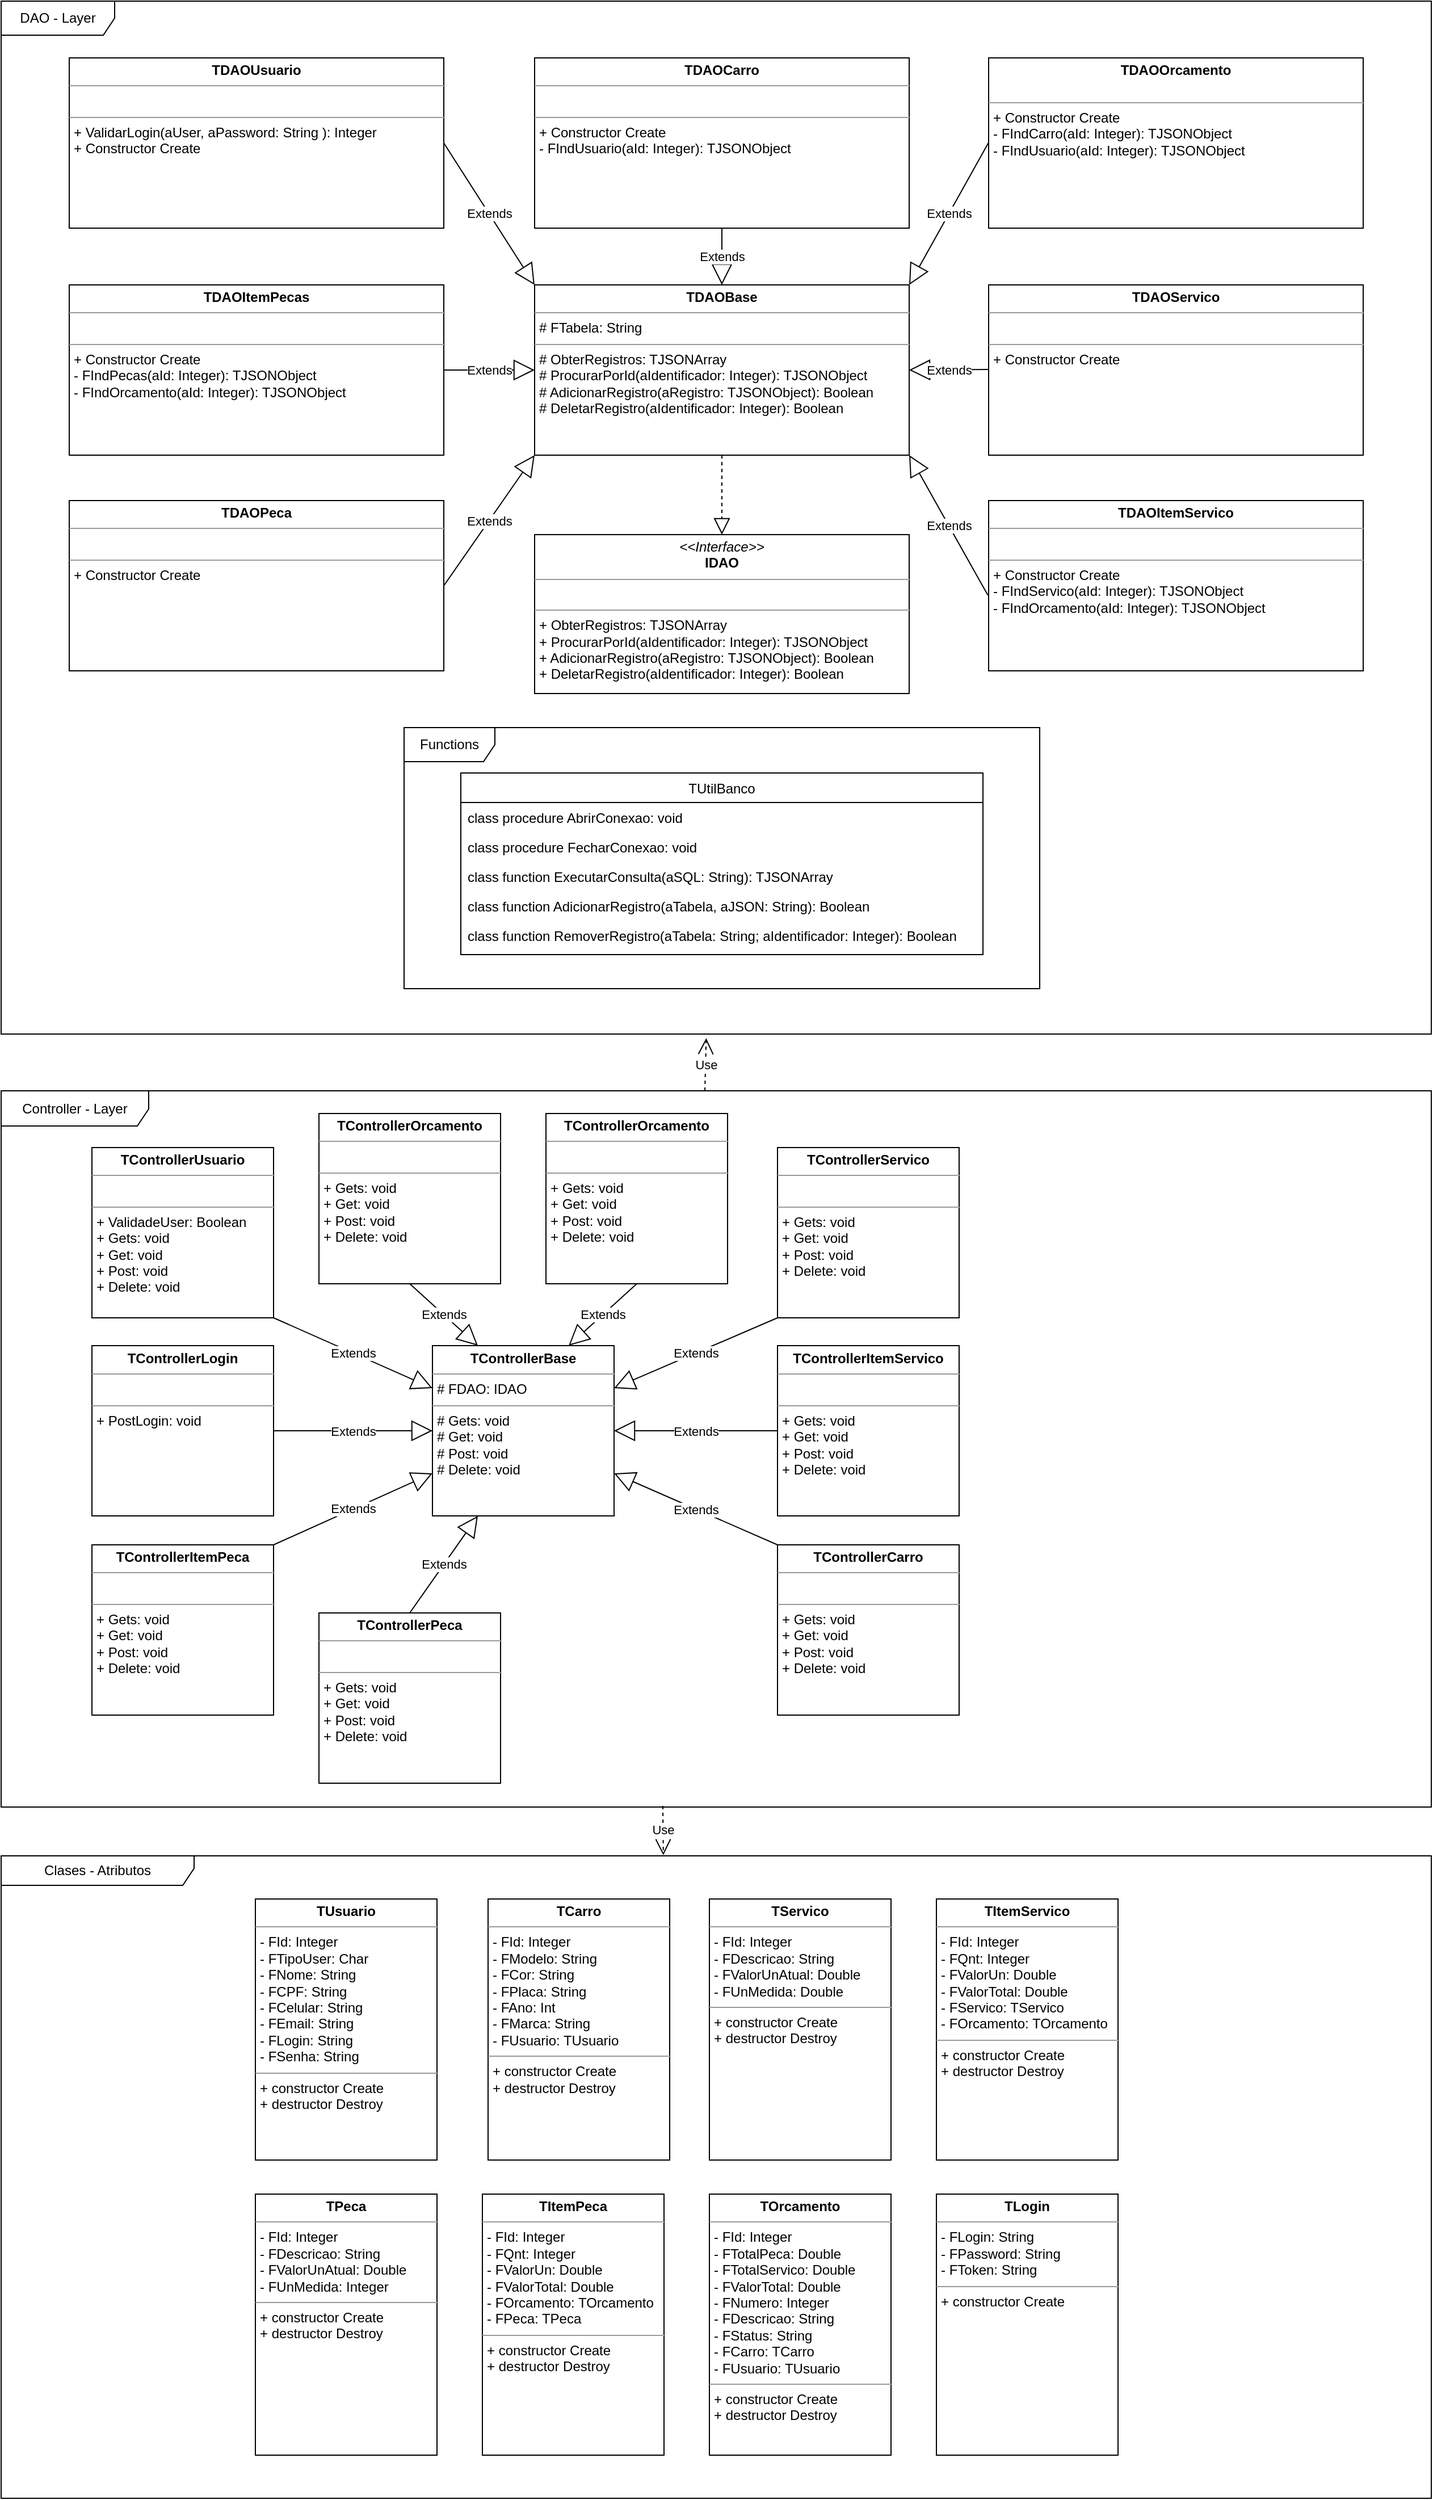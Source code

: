 <mxfile version="21.0.2" type="device"><diagram name="Página-1" id="NFNeEsGHt-b9L0Vjn1Av"><mxGraphModel dx="2086" dy="663" grid="1" gridSize="10" guides="1" tooltips="1" connect="1" arrows="1" fold="1" page="1" pageScale="1" pageWidth="827" pageHeight="1169" math="0" shadow="0"><root><mxCell id="0"/><mxCell id="1" parent="0"/><mxCell id="5upnI4f3opndQECTyTIn-3" value="&lt;p style=&quot;margin:0px;margin-top:4px;text-align:center;&quot;&gt;&lt;b&gt;TDAOBase&lt;/b&gt;&lt;/p&gt;&lt;hr size=&quot;1&quot;&gt;&lt;p style=&quot;margin:0px;margin-left:4px;&quot;&gt;# FTabela: String&lt;/p&gt;&lt;hr size=&quot;1&quot;&gt;&lt;p style=&quot;margin:0px;margin-left:4px;&quot;&gt;# ObterRegistros: TJSONArray&lt;/p&gt;&lt;p style=&quot;margin:0px;margin-left:4px;&quot;&gt;# ProcurarPorId(aIdentificador: Integer): TJSONObject&lt;/p&gt;&lt;p style=&quot;margin:0px;margin-left:4px;&quot;&gt;# AdicionarRegistro(aRegistro: TJSONObject): Boolean&lt;/p&gt;&lt;p style=&quot;margin:0px;margin-left:4px;&quot;&gt;# DeletarRegistro(aIdentificador: Integer): Boolean&lt;/p&gt;" style="verticalAlign=top;align=left;overflow=fill;fontSize=12;fontFamily=Helvetica;html=1;" parent="1" vertex="1"><mxGeometry x="280" y="270" width="330" height="150" as="geometry"/></mxCell><mxCell id="5upnI4f3opndQECTyTIn-4" value="&lt;p style=&quot;margin:0px;margin-top:4px;text-align:center;&quot;&gt;&lt;b&gt;TDAOUsuario&lt;/b&gt;&lt;/p&gt;&lt;hr size=&quot;1&quot;&gt;&lt;p style=&quot;margin:0px;margin-left:4px;&quot;&gt;&lt;br&gt;&lt;/p&gt;&lt;hr size=&quot;1&quot;&gt;&lt;p style=&quot;margin:0px;margin-left:4px;&quot;&gt;+ ValidarLogin(aUser, aPassword: String ): Integer&lt;/p&gt;&lt;p style=&quot;margin:0px;margin-left:4px;&quot;&gt;&lt;span style=&quot;background-color: initial;&quot;&gt;+ Constructor Create&lt;br&gt;&lt;/span&gt;&lt;/p&gt;" style="verticalAlign=top;align=left;overflow=fill;fontSize=12;fontFamily=Helvetica;html=1;" parent="1" vertex="1"><mxGeometry x="-130" y="70" width="330" height="150" as="geometry"/></mxCell><mxCell id="5upnI4f3opndQECTyTIn-5" value="&lt;p style=&quot;margin:0px;margin-top:4px;text-align:center;&quot;&gt;&lt;b&gt;TDAOCarro&lt;/b&gt;&lt;/p&gt;&lt;hr size=&quot;1&quot;&gt;&lt;p style=&quot;margin:0px;margin-left:4px;&quot;&gt;&lt;br&gt;&lt;/p&gt;&lt;hr size=&quot;1&quot;&gt;&lt;p style=&quot;margin:0px;margin-left:4px;&quot;&gt;+ Constructor Create&lt;/p&gt;&lt;p style=&quot;margin:0px;margin-left:4px;&quot;&gt;- FIndUsuario(aId: Integer): TJSONObject&lt;/p&gt;&lt;p style=&quot;margin:0px;margin-left:4px;&quot;&gt;&lt;br&gt;&lt;/p&gt;&lt;p style=&quot;margin:0px;margin-left:4px;&quot;&gt;&lt;br&gt;&lt;br&gt;&lt;/p&gt;" style="verticalAlign=top;align=left;overflow=fill;fontSize=12;fontFamily=Helvetica;html=1;" parent="1" vertex="1"><mxGeometry x="280" y="70" width="330" height="150" as="geometry"/></mxCell><mxCell id="5upnI4f3opndQECTyTIn-6" value="&lt;p style=&quot;margin:0px;margin-top:4px;text-align:center;&quot;&gt;&lt;b&gt;TDAOItemPecas&lt;/b&gt;&lt;/p&gt;&lt;hr size=&quot;1&quot;&gt;&lt;p style=&quot;margin:0px;margin-left:4px;&quot;&gt;&lt;br&gt;&lt;/p&gt;&lt;hr size=&quot;1&quot;&gt;&lt;p style=&quot;margin:0px;margin-left:4px;&quot;&gt;+ Constructor Create&lt;/p&gt;&lt;p style=&quot;margin:0px;margin-left:4px;&quot;&gt;&lt;span style=&quot;background-color: initial;&quot;&gt;- FIndPecas(aId: Integer): TJSONObject&lt;/span&gt;&lt;/p&gt;&lt;p style=&quot;margin:0px;margin-left:4px;&quot;&gt;- FIndOrcamento(aId: Integer): TJSONObject&lt;/p&gt;&lt;p style=&quot;margin:0px;margin-left:4px;&quot;&gt;&lt;br&gt;&lt;/p&gt;" style="verticalAlign=top;align=left;overflow=fill;fontSize=12;fontFamily=Helvetica;html=1;" parent="1" vertex="1"><mxGeometry x="-130" y="270" width="330" height="150" as="geometry"/></mxCell><mxCell id="5upnI4f3opndQECTyTIn-7" value="&lt;p style=&quot;margin:0px;margin-top:4px;text-align:center;&quot;&gt;&lt;b&gt;TDAOServico&lt;/b&gt;&lt;/p&gt;&lt;hr size=&quot;1&quot;&gt;&lt;p style=&quot;margin:0px;margin-left:4px;&quot;&gt;&lt;br&gt;&lt;/p&gt;&lt;hr size=&quot;1&quot;&gt;&lt;p style=&quot;margin:0px;margin-left:4px;&quot;&gt;+ Constructor Create&lt;/p&gt;" style="verticalAlign=top;align=left;overflow=fill;fontSize=12;fontFamily=Helvetica;html=1;" parent="1" vertex="1"><mxGeometry x="680" y="270" width="330" height="150" as="geometry"/></mxCell><mxCell id="5upnI4f3opndQECTyTIn-8" value="&lt;p style=&quot;margin:0px;margin-top:4px;text-align:center;&quot;&gt;&lt;b&gt;TDAOPeca&lt;/b&gt;&lt;/p&gt;&lt;hr size=&quot;1&quot;&gt;&lt;p style=&quot;margin:0px;margin-left:4px;&quot;&gt;&lt;br&gt;&lt;/p&gt;&lt;hr size=&quot;1&quot;&gt;&lt;p style=&quot;margin:0px;margin-left:4px;&quot;&gt;+ Constructor Create&lt;/p&gt;" style="verticalAlign=top;align=left;overflow=fill;fontSize=12;fontFamily=Helvetica;html=1;" parent="1" vertex="1"><mxGeometry x="-130" y="460" width="330" height="150" as="geometry"/></mxCell><mxCell id="5upnI4f3opndQECTyTIn-9" value="&lt;p style=&quot;margin:0px;margin-top:4px;text-align:center;&quot;&gt;&lt;b&gt;TDAOItemServico&lt;/b&gt;&lt;/p&gt;&lt;hr size=&quot;1&quot;&gt;&lt;p style=&quot;margin:0px;margin-left:4px;&quot;&gt;&lt;br&gt;&lt;/p&gt;&lt;hr size=&quot;1&quot;&gt;&lt;p style=&quot;border-color: var(--border-color); margin: 0px 0px 0px 4px;&quot;&gt;+ Constructor Create&lt;/p&gt;&lt;p style=&quot;border-color: var(--border-color); margin: 0px 0px 0px 4px;&quot;&gt;- FIndServico(aId: Integer): TJSONObject&lt;/p&gt;&lt;p style=&quot;border-color: var(--border-color); margin: 0px 0px 0px 4px;&quot;&gt;- FIndOrcamento(aId: Integer): TJSONObject&lt;br style=&quot;border-color: var(--border-color);&quot;&gt;&lt;br&gt;&lt;/p&gt;" style="verticalAlign=top;align=left;overflow=fill;fontSize=12;fontFamily=Helvetica;html=1;" parent="1" vertex="1"><mxGeometry x="680" y="460" width="330" height="150" as="geometry"/></mxCell><mxCell id="5upnI4f3opndQECTyTIn-10" value="&lt;p style=&quot;margin:0px;margin-top:4px;text-align:center;&quot;&gt;&lt;b&gt;TDAOOrcamento&lt;/b&gt;&lt;/p&gt;&lt;p style=&quot;margin:0px;margin-left:4px;&quot;&gt;&lt;br&gt;&lt;/p&gt;&lt;hr size=&quot;1&quot;&gt;&lt;p style=&quot;border-color: var(--border-color); margin: 0px 0px 0px 4px;&quot;&gt;+ Constructor Create&lt;/p&gt;&lt;p style=&quot;border-color: var(--border-color); margin: 0px 0px 0px 4px;&quot;&gt;- FIndCarro(aId: Integer): TJSONObject&lt;/p&gt;&lt;p style=&quot;border-color: var(--border-color); margin: 0px 0px 0px 4px;&quot;&gt;- FIndUsuario(aId: Integer): TJSONObject&lt;br style=&quot;border-color: var(--border-color);&quot;&gt;&lt;br style=&quot;border-color: var(--border-color);&quot;&gt;&lt;br&gt;&lt;/p&gt;" style="verticalAlign=top;align=left;overflow=fill;fontSize=12;fontFamily=Helvetica;html=1;" parent="1" vertex="1"><mxGeometry x="680" y="70" width="330" height="150" as="geometry"/></mxCell><mxCell id="5upnI4f3opndQECTyTIn-14" value="Extends" style="endArrow=block;endSize=16;endFill=0;html=1;rounded=0;entryX=0;entryY=0.5;entryDx=0;entryDy=0;" parent="1" source="5upnI4f3opndQECTyTIn-6" target="5upnI4f3opndQECTyTIn-3" edge="1"><mxGeometry width="160" relative="1" as="geometry"><mxPoint x="170" y="345" as="sourcePoint"/><mxPoint x="330" y="345" as="targetPoint"/></mxGeometry></mxCell><mxCell id="5upnI4f3opndQECTyTIn-15" value="Extends" style="endArrow=block;endSize=16;endFill=0;html=1;rounded=0;entryX=0;entryY=1;entryDx=0;entryDy=0;exitX=1;exitY=0.5;exitDx=0;exitDy=0;" parent="1" source="5upnI4f3opndQECTyTIn-8" target="5upnI4f3opndQECTyTIn-3" edge="1"><mxGeometry width="160" relative="1" as="geometry"><mxPoint x="170" y="534.5" as="sourcePoint"/><mxPoint x="280" y="534.5" as="targetPoint"/></mxGeometry></mxCell><mxCell id="5upnI4f3opndQECTyTIn-16" value="Extends" style="endArrow=block;endSize=16;endFill=0;html=1;rounded=0;entryX=0;entryY=1;entryDx=0;entryDy=0;exitX=-0.002;exitY=0.556;exitDx=0;exitDy=0;exitPerimeter=0;" parent="1" source="5upnI4f3opndQECTyTIn-9" edge="1"><mxGeometry width="160" relative="1" as="geometry"><mxPoint x="500" y="534.5" as="sourcePoint"/><mxPoint x="610" y="420" as="targetPoint"/></mxGeometry></mxCell><mxCell id="5upnI4f3opndQECTyTIn-17" value="Extends" style="endArrow=block;endSize=16;endFill=0;html=1;rounded=0;entryX=1;entryY=0.5;entryDx=0;entryDy=0;" parent="1" target="5upnI4f3opndQECTyTIn-3" edge="1"><mxGeometry width="160" relative="1" as="geometry"><mxPoint x="680" y="344.5" as="sourcePoint"/><mxPoint x="790" y="344.5" as="targetPoint"/></mxGeometry></mxCell><mxCell id="5upnI4f3opndQECTyTIn-18" value="Extends" style="endArrow=block;endSize=16;endFill=0;html=1;rounded=0;entryX=0;entryY=0;entryDx=0;entryDy=0;exitX=1;exitY=0.5;exitDx=0;exitDy=0;" parent="1" source="5upnI4f3opndQECTyTIn-4" target="5upnI4f3opndQECTyTIn-3" edge="1"><mxGeometry width="160" relative="1" as="geometry"><mxPoint x="200" y="145" as="sourcePoint"/><mxPoint x="280" y="30" as="targetPoint"/></mxGeometry></mxCell><mxCell id="5upnI4f3opndQECTyTIn-19" value="Extends" style="endArrow=block;endSize=16;endFill=0;html=1;rounded=0;entryX=1;entryY=0;entryDx=0;entryDy=0;exitX=1;exitY=0.5;exitDx=0;exitDy=0;" parent="1" target="5upnI4f3opndQECTyTIn-3" edge="1"><mxGeometry width="160" relative="1" as="geometry"><mxPoint x="680" y="144.5" as="sourcePoint"/><mxPoint x="760" y="144.5" as="targetPoint"/></mxGeometry></mxCell><mxCell id="5upnI4f3opndQECTyTIn-22" value="Extends" style="endArrow=block;endSize=16;endFill=0;html=1;rounded=0;exitX=0.5;exitY=1;exitDx=0;exitDy=0;" parent="1" source="5upnI4f3opndQECTyTIn-5" target="5upnI4f3opndQECTyTIn-3" edge="1"><mxGeometry width="160" relative="1" as="geometry"><mxPoint x="690" y="354.5" as="sourcePoint"/><mxPoint x="620" y="355" as="targetPoint"/></mxGeometry></mxCell><mxCell id="5upnI4f3opndQECTyTIn-23" value="&lt;p style=&quot;margin:0px;margin-top:4px;text-align:center;&quot;&gt;&lt;i&gt;&amp;lt;&amp;lt;Interface&amp;gt;&amp;gt;&lt;/i&gt;&lt;br&gt;&lt;b&gt;IDAO&lt;/b&gt;&lt;/p&gt;&lt;hr size=&quot;1&quot;&gt;&lt;p style=&quot;margin:0px;margin-left:4px;&quot;&gt;&lt;br&gt;&lt;/p&gt;&lt;hr size=&quot;1&quot;&gt;&lt;p style=&quot;margin:0px;margin-left:4px;&quot;&gt;+ ObterRegistros: TJSONArray&lt;br style=&quot;border-color: var(--border-color);&quot;&gt;+ ProcurarPorId(aIdentificador: Integer): TJSONObject&lt;br&gt;&lt;/p&gt;&lt;p style=&quot;margin:0px;margin-left:4px;&quot;&gt;+ AdicionarRegistro(aRegistro: TJSONObject): Boolean&lt;/p&gt;&lt;p style=&quot;margin:0px;margin-left:4px;&quot;&gt;+ DeletarRegistro(aIdentificador: Integer): Boolean&lt;/p&gt;" style="verticalAlign=top;align=left;overflow=fill;fontSize=12;fontFamily=Helvetica;html=1;" parent="1" vertex="1"><mxGeometry x="280" y="490" width="330" height="140" as="geometry"/></mxCell><mxCell id="5upnI4f3opndQECTyTIn-25" value="" style="endArrow=block;dashed=1;endFill=0;endSize=12;html=1;rounded=0;exitX=0.5;exitY=1;exitDx=0;exitDy=0;" parent="1" source="5upnI4f3opndQECTyTIn-3" target="5upnI4f3opndQECTyTIn-23" edge="1"><mxGeometry width="160" relative="1" as="geometry"><mxPoint x="440" y="420" as="sourcePoint"/><mxPoint x="600" y="420" as="targetPoint"/></mxGeometry></mxCell><mxCell id="5upnI4f3opndQECTyTIn-26" value="DAO - Layer" style="shape=umlFrame;whiteSpace=wrap;html=1;pointerEvents=0;width=100;height=30;" parent="1" vertex="1"><mxGeometry x="-190" y="20" width="1260" height="910" as="geometry"/></mxCell><mxCell id="5upnI4f3opndQECTyTIn-27" value="Functions" style="shape=umlFrame;whiteSpace=wrap;html=1;pointerEvents=0;width=80;height=30;" parent="1" vertex="1"><mxGeometry x="165" y="660" width="560" height="230" as="geometry"/></mxCell><mxCell id="5upnI4f3opndQECTyTIn-28" value="TUtilBanco" style="swimlane;fontStyle=0;childLayout=stackLayout;horizontal=1;startSize=26;fillColor=none;horizontalStack=0;resizeParent=1;resizeParentMax=0;resizeLast=0;collapsible=1;marginBottom=0;" parent="1" vertex="1"><mxGeometry x="215" y="700" width="460" height="160" as="geometry"/></mxCell><mxCell id="5upnI4f3opndQECTyTIn-29" value="class procedure AbrirConexao: void" style="text;strokeColor=none;fillColor=none;align=left;verticalAlign=top;spacingLeft=4;spacingRight=4;overflow=hidden;rotatable=0;points=[[0,0.5],[1,0.5]];portConstraint=eastwest;" parent="5upnI4f3opndQECTyTIn-28" vertex="1"><mxGeometry y="26" width="460" height="26" as="geometry"/></mxCell><mxCell id="5upnI4f3opndQECTyTIn-30" value="class procedure FecharConexao: void" style="text;strokeColor=none;fillColor=none;align=left;verticalAlign=top;spacingLeft=4;spacingRight=4;overflow=hidden;rotatable=0;points=[[0,0.5],[1,0.5]];portConstraint=eastwest;" parent="5upnI4f3opndQECTyTIn-28" vertex="1"><mxGeometry y="52" width="460" height="26" as="geometry"/></mxCell><mxCell id="5upnI4f3opndQECTyTIn-32" value="class function ExecutarConsulta(aSQL: String): TJSONArray" style="text;strokeColor=none;fillColor=none;align=left;verticalAlign=top;spacingLeft=4;spacingRight=4;overflow=hidden;rotatable=0;points=[[0,0.5],[1,0.5]];portConstraint=eastwest;" parent="5upnI4f3opndQECTyTIn-28" vertex="1"><mxGeometry y="78" width="460" height="26" as="geometry"/></mxCell><mxCell id="5upnI4f3opndQECTyTIn-31" value="class function AdicionarRegistro(aTabela, aJSON: String): Boolean" style="text;strokeColor=none;fillColor=none;align=left;verticalAlign=top;spacingLeft=4;spacingRight=4;overflow=hidden;rotatable=0;points=[[0,0.5],[1,0.5]];portConstraint=eastwest;" parent="5upnI4f3opndQECTyTIn-28" vertex="1"><mxGeometry y="104" width="460" height="26" as="geometry"/></mxCell><mxCell id="5upnI4f3opndQECTyTIn-33" value="class function RemoverRegistro(aTabela: String; aIdentificador: Integer): Boolean" style="text;strokeColor=none;fillColor=none;align=left;verticalAlign=top;spacingLeft=4;spacingRight=4;overflow=hidden;rotatable=0;points=[[0,0.5],[1,0.5]];portConstraint=eastwest;" parent="5upnI4f3opndQECTyTIn-28" vertex="1"><mxGeometry y="130" width="460" height="30" as="geometry"/></mxCell><mxCell id="5upnI4f3opndQECTyTIn-34" value="Controller - Layer" style="shape=umlFrame;whiteSpace=wrap;html=1;pointerEvents=0;width=130;height=31;" parent="1" vertex="1"><mxGeometry x="-190" y="980" width="1260" height="631" as="geometry"/></mxCell><mxCell id="5upnI4f3opndQECTyTIn-35" value="&lt;p style=&quot;margin:0px;margin-top:4px;text-align:center;&quot;&gt;&lt;b&gt;TControllerLogin&lt;/b&gt;&lt;/p&gt;&lt;hr size=&quot;1&quot;&gt;&lt;p style=&quot;margin:0px;margin-left:4px;&quot;&gt;&lt;br&gt;&lt;/p&gt;&lt;hr size=&quot;1&quot;&gt;&lt;p style=&quot;margin:0px;margin-left:4px;&quot;&gt;+ PostLogin: void&lt;/p&gt;" style="verticalAlign=top;align=left;overflow=fill;fontSize=12;fontFamily=Helvetica;html=1;" parent="1" vertex="1"><mxGeometry x="-110" y="1204.5" width="160" height="150" as="geometry"/></mxCell><mxCell id="5upnI4f3opndQECTyTIn-36" value="&lt;p style=&quot;margin:0px;margin-top:4px;text-align:center;&quot;&gt;&lt;b&gt;TControllerBase&lt;/b&gt;&lt;/p&gt;&lt;hr size=&quot;1&quot;&gt;&lt;p style=&quot;margin:0px;margin-left:4px;&quot;&gt;# FDAO: IDAO&lt;/p&gt;&lt;hr size=&quot;1&quot;&gt;&lt;p style=&quot;margin:0px;margin-left:4px;&quot;&gt;# Gets: void&lt;/p&gt;&lt;p style=&quot;margin:0px;margin-left:4px;&quot;&gt;# Get: void&lt;/p&gt;&lt;p style=&quot;margin:0px;margin-left:4px;&quot;&gt;# Post: void&lt;/p&gt;&lt;p style=&quot;margin:0px;margin-left:4px;&quot;&gt;# Delete: void&lt;/p&gt;" style="verticalAlign=top;align=left;overflow=fill;fontSize=12;fontFamily=Helvetica;html=1;" parent="1" vertex="1"><mxGeometry x="190" y="1204.5" width="160" height="150" as="geometry"/></mxCell><mxCell id="5upnI4f3opndQECTyTIn-37" value="&lt;p style=&quot;margin:0px;margin-top:4px;text-align:center;&quot;&gt;&lt;b&gt;TControllerUsuario&lt;/b&gt;&lt;/p&gt;&lt;hr size=&quot;1&quot;&gt;&lt;p style=&quot;margin:0px;margin-left:4px;&quot;&gt;&lt;br&gt;&lt;/p&gt;&lt;hr size=&quot;1&quot;&gt;&lt;p style=&quot;margin:0px;margin-left:4px;&quot;&gt;+ ValidadeUser: Boolean&lt;/p&gt;&lt;p style=&quot;margin:0px;margin-left:4px;&quot;&gt;+ Gets: void&lt;/p&gt;&lt;p style=&quot;margin:0px;margin-left:4px;&quot;&gt;+ Get: void&lt;/p&gt;&lt;p style=&quot;margin:0px;margin-left:4px;&quot;&gt;+ Post: void&lt;/p&gt;&lt;p style=&quot;margin:0px;margin-left:4px;&quot;&gt;+ Delete: void&lt;/p&gt;" style="verticalAlign=top;align=left;overflow=fill;fontSize=12;fontFamily=Helvetica;html=1;" parent="1" vertex="1"><mxGeometry x="-110" y="1030" width="160" height="150" as="geometry"/></mxCell><mxCell id="5upnI4f3opndQECTyTIn-38" value="&lt;p style=&quot;margin:0px;margin-top:4px;text-align:center;&quot;&gt;&lt;b&gt;TControllerOrcamento&lt;/b&gt;&lt;/p&gt;&lt;hr size=&quot;1&quot;&gt;&lt;p style=&quot;margin:0px;margin-left:4px;&quot;&gt;&lt;br&gt;&lt;/p&gt;&lt;hr size=&quot;1&quot;&gt;&lt;p style=&quot;margin:0px;margin-left:4px;&quot;&gt;+ Gets: void&lt;/p&gt;&lt;p style=&quot;margin:0px;margin-left:4px;&quot;&gt;+ Get: void&lt;/p&gt;&lt;p style=&quot;margin:0px;margin-left:4px;&quot;&gt;+ Post: void&lt;/p&gt;&lt;p style=&quot;margin:0px;margin-left:4px;&quot;&gt;+ Delete: void&lt;/p&gt;" style="verticalAlign=top;align=left;overflow=fill;fontSize=12;fontFamily=Helvetica;html=1;" parent="1" vertex="1"><mxGeometry x="290" y="1000" width="160" height="150" as="geometry"/></mxCell><mxCell id="5upnI4f3opndQECTyTIn-39" value="&lt;p style=&quot;margin:0px;margin-top:4px;text-align:center;&quot;&gt;&lt;b&gt;TControllerServico&lt;/b&gt;&lt;/p&gt;&lt;hr size=&quot;1&quot;&gt;&lt;p style=&quot;margin:0px;margin-left:4px;&quot;&gt;&lt;br&gt;&lt;/p&gt;&lt;hr size=&quot;1&quot;&gt;&lt;p style=&quot;margin:0px;margin-left:4px;&quot;&gt;+ Gets: void&lt;/p&gt;&lt;p style=&quot;margin:0px;margin-left:4px;&quot;&gt;+ Get: void&lt;/p&gt;&lt;p style=&quot;margin:0px;margin-left:4px;&quot;&gt;+ Post: void&lt;/p&gt;&lt;p style=&quot;margin:0px;margin-left:4px;&quot;&gt;+ Delete: void&lt;/p&gt;" style="verticalAlign=top;align=left;overflow=fill;fontSize=12;fontFamily=Helvetica;html=1;" parent="1" vertex="1"><mxGeometry x="494" y="1030" width="160" height="150" as="geometry"/></mxCell><mxCell id="5upnI4f3opndQECTyTIn-40" value="&lt;p style=&quot;margin:0px;margin-top:4px;text-align:center;&quot;&gt;&lt;b&gt;TControllerItemPeca&lt;/b&gt;&lt;/p&gt;&lt;hr size=&quot;1&quot;&gt;&lt;p style=&quot;margin:0px;margin-left:4px;&quot;&gt;&lt;br&gt;&lt;/p&gt;&lt;hr size=&quot;1&quot;&gt;&lt;p style=&quot;margin:0px;margin-left:4px;&quot;&gt;+ Gets: void&lt;/p&gt;&lt;p style=&quot;margin:0px;margin-left:4px;&quot;&gt;+ Get: void&lt;/p&gt;&lt;p style=&quot;margin:0px;margin-left:4px;&quot;&gt;+ Post: void&lt;/p&gt;&lt;p style=&quot;margin:0px;margin-left:4px;&quot;&gt;+ Delete: void&lt;/p&gt;" style="verticalAlign=top;align=left;overflow=fill;fontSize=12;fontFamily=Helvetica;html=1;" parent="1" vertex="1"><mxGeometry x="-110" y="1380" width="160" height="150" as="geometry"/></mxCell><mxCell id="5upnI4f3opndQECTyTIn-41" value="&lt;p style=&quot;margin:0px;margin-top:4px;text-align:center;&quot;&gt;&lt;b&gt;TControllerPeca&lt;/b&gt;&lt;/p&gt;&lt;hr size=&quot;1&quot;&gt;&lt;p style=&quot;margin:0px;margin-left:4px;&quot;&gt;&lt;br&gt;&lt;/p&gt;&lt;hr size=&quot;1&quot;&gt;&lt;p style=&quot;margin:0px;margin-left:4px;&quot;&gt;+ Gets: void&lt;/p&gt;&lt;p style=&quot;margin:0px;margin-left:4px;&quot;&gt;+ Get: void&lt;/p&gt;&lt;p style=&quot;margin:0px;margin-left:4px;&quot;&gt;+ Post: void&lt;/p&gt;&lt;p style=&quot;margin:0px;margin-left:4px;&quot;&gt;+ Delete: void&lt;/p&gt;" style="verticalAlign=top;align=left;overflow=fill;fontSize=12;fontFamily=Helvetica;html=1;" parent="1" vertex="1"><mxGeometry x="90" y="1440" width="160" height="150" as="geometry"/></mxCell><mxCell id="5upnI4f3opndQECTyTIn-42" value="&lt;p style=&quot;margin:0px;margin-top:4px;text-align:center;&quot;&gt;&lt;b&gt;TControllerItemServico&lt;/b&gt;&lt;/p&gt;&lt;hr size=&quot;1&quot;&gt;&lt;p style=&quot;margin:0px;margin-left:4px;&quot;&gt;&lt;br&gt;&lt;/p&gt;&lt;hr size=&quot;1&quot;&gt;&lt;p style=&quot;margin:0px;margin-left:4px;&quot;&gt;+ Gets: void&lt;/p&gt;&lt;p style=&quot;margin:0px;margin-left:4px;&quot;&gt;+ Get: void&lt;/p&gt;&lt;p style=&quot;margin:0px;margin-left:4px;&quot;&gt;+ Post: void&lt;/p&gt;&lt;p style=&quot;margin:0px;margin-left:4px;&quot;&gt;+ Delete: void&lt;/p&gt;" style="verticalAlign=top;align=left;overflow=fill;fontSize=12;fontFamily=Helvetica;html=1;" parent="1" vertex="1"><mxGeometry x="494" y="1204.5" width="160" height="150" as="geometry"/></mxCell><mxCell id="5upnI4f3opndQECTyTIn-43" value="&lt;p style=&quot;margin:0px;margin-top:4px;text-align:center;&quot;&gt;&lt;b&gt;TControllerOrcamento&lt;/b&gt;&lt;/p&gt;&lt;hr size=&quot;1&quot;&gt;&lt;p style=&quot;margin:0px;margin-left:4px;&quot;&gt;&lt;br&gt;&lt;/p&gt;&lt;hr size=&quot;1&quot;&gt;&lt;p style=&quot;margin:0px;margin-left:4px;&quot;&gt;+ Gets: void&lt;/p&gt;&lt;p style=&quot;margin:0px;margin-left:4px;&quot;&gt;+ Get: void&lt;/p&gt;&lt;p style=&quot;margin:0px;margin-left:4px;&quot;&gt;+ Post: void&lt;/p&gt;&lt;p style=&quot;margin:0px;margin-left:4px;&quot;&gt;+ Delete: void&lt;/p&gt;" style="verticalAlign=top;align=left;overflow=fill;fontSize=12;fontFamily=Helvetica;html=1;" parent="1" vertex="1"><mxGeometry x="90" y="1000" width="160" height="150" as="geometry"/></mxCell><mxCell id="5upnI4f3opndQECTyTIn-44" value="&lt;p style=&quot;margin:0px;margin-top:4px;text-align:center;&quot;&gt;&lt;b&gt;TControllerCarro&lt;/b&gt;&lt;/p&gt;&lt;hr size=&quot;1&quot;&gt;&lt;p style=&quot;margin:0px;margin-left:4px;&quot;&gt;&lt;br&gt;&lt;/p&gt;&lt;hr size=&quot;1&quot;&gt;&lt;p style=&quot;margin:0px;margin-left:4px;&quot;&gt;+ Gets: void&lt;/p&gt;&lt;p style=&quot;margin:0px;margin-left:4px;&quot;&gt;+ Get: void&lt;/p&gt;&lt;p style=&quot;margin:0px;margin-left:4px;&quot;&gt;+ Post: void&lt;/p&gt;&lt;p style=&quot;margin:0px;margin-left:4px;&quot;&gt;+ Delete: void&lt;/p&gt;" style="verticalAlign=top;align=left;overflow=fill;fontSize=12;fontFamily=Helvetica;html=1;" parent="1" vertex="1"><mxGeometry x="494" y="1380" width="160" height="150" as="geometry"/></mxCell><mxCell id="5upnI4f3opndQECTyTIn-45" value="Extends" style="endArrow=block;endSize=16;endFill=0;html=1;rounded=0;entryX=0;entryY=0.75;entryDx=0;entryDy=0;exitX=1;exitY=0;exitDx=0;exitDy=0;" parent="1" source="5upnI4f3opndQECTyTIn-40" target="5upnI4f3opndQECTyTIn-36" edge="1"><mxGeometry width="160" relative="1" as="geometry"><mxPoint x="50" y="1455" as="sourcePoint"/><mxPoint x="210" y="1455" as="targetPoint"/></mxGeometry></mxCell><mxCell id="5upnI4f3opndQECTyTIn-46" value="Extends" style="endArrow=block;endSize=16;endFill=0;html=1;rounded=0;entryX=0;entryY=0.25;entryDx=0;entryDy=0;" parent="1" target="5upnI4f3opndQECTyTIn-36" edge="1"><mxGeometry width="160" relative="1" as="geometry"><mxPoint x="50" y="1180" as="sourcePoint"/><mxPoint x="190" y="1092" as="targetPoint"/></mxGeometry></mxCell><mxCell id="5upnI4f3opndQECTyTIn-47" value="Extends" style="endArrow=block;endSize=16;endFill=0;html=1;rounded=0;entryX=0;entryY=0.5;entryDx=0;entryDy=0;exitX=1;exitY=0.5;exitDx=0;exitDy=0;" parent="1" source="5upnI4f3opndQECTyTIn-35" target="5upnI4f3opndQECTyTIn-36" edge="1"><mxGeometry width="160" relative="1" as="geometry"><mxPoint x="50" y="1278" as="sourcePoint"/><mxPoint x="190" y="1190" as="targetPoint"/></mxGeometry></mxCell><mxCell id="5upnI4f3opndQECTyTIn-49" value="Extends" style="endArrow=block;endSize=16;endFill=0;html=1;rounded=0;entryX=0.25;entryY=0;entryDx=0;entryDy=0;exitX=0.5;exitY=1;exitDx=0;exitDy=0;" parent="1" source="5upnI4f3opndQECTyTIn-43" target="5upnI4f3opndQECTyTIn-36" edge="1"><mxGeometry width="160" relative="1" as="geometry"><mxPoint x="190" y="1180" as="sourcePoint"/><mxPoint x="330" y="1092" as="targetPoint"/></mxGeometry></mxCell><mxCell id="5upnI4f3opndQECTyTIn-50" value="Extends" style="endArrow=block;endSize=16;endFill=0;html=1;rounded=0;entryX=0.75;entryY=0;entryDx=0;entryDy=0;exitX=0.5;exitY=1;exitDx=0;exitDy=0;" parent="1" source="5upnI4f3opndQECTyTIn-38" target="5upnI4f3opndQECTyTIn-36" edge="1"><mxGeometry width="160" relative="1" as="geometry"><mxPoint x="90" y="1445" as="sourcePoint"/><mxPoint x="230" y="1357" as="targetPoint"/></mxGeometry></mxCell><mxCell id="5upnI4f3opndQECTyTIn-51" value="Extends" style="endArrow=block;endSize=16;endFill=0;html=1;rounded=0;entryX=0.25;entryY=1;entryDx=0;entryDy=0;exitX=0.5;exitY=0;exitDx=0;exitDy=0;" parent="1" source="5upnI4f3opndQECTyTIn-41" target="5upnI4f3opndQECTyTIn-36" edge="1"><mxGeometry width="160" relative="1" as="geometry"><mxPoint x="100" y="1455" as="sourcePoint"/><mxPoint x="240" y="1367" as="targetPoint"/></mxGeometry></mxCell><mxCell id="5upnI4f3opndQECTyTIn-52" value="Extends" style="endArrow=block;endSize=16;endFill=0;html=1;rounded=0;entryX=1;entryY=0.75;entryDx=0;entryDy=0;exitX=0;exitY=0;exitDx=0;exitDy=0;" parent="1" source="5upnI4f3opndQECTyTIn-44" target="5upnI4f3opndQECTyTIn-36" edge="1"><mxGeometry width="160" relative="1" as="geometry"><mxPoint x="350" y="1378" as="sourcePoint"/><mxPoint x="490" y="1290" as="targetPoint"/></mxGeometry></mxCell><mxCell id="5upnI4f3opndQECTyTIn-53" value="Extends" style="endArrow=block;endSize=16;endFill=0;html=1;rounded=0;entryX=1;entryY=0.25;entryDx=0;entryDy=0;exitX=0;exitY=1;exitDx=0;exitDy=0;" parent="1" source="5upnI4f3opndQECTyTIn-39" target="5upnI4f3opndQECTyTIn-36" edge="1"><mxGeometry width="160" relative="1" as="geometry"><mxPoint x="375" y="1278" as="sourcePoint"/><mxPoint x="515" y="1190" as="targetPoint"/></mxGeometry></mxCell><mxCell id="5upnI4f3opndQECTyTIn-54" value="Extends" style="endArrow=block;endSize=16;endFill=0;html=1;rounded=0;entryX=1;entryY=0.5;entryDx=0;entryDy=0;exitX=0;exitY=0.5;exitDx=0;exitDy=0;" parent="1" source="5upnI4f3opndQECTyTIn-42" target="5upnI4f3opndQECTyTIn-36" edge="1"><mxGeometry width="160" relative="1" as="geometry"><mxPoint x="130" y="1485" as="sourcePoint"/><mxPoint x="270" y="1397" as="targetPoint"/></mxGeometry></mxCell><mxCell id="5upnI4f3opndQECTyTIn-55" value="Use" style="endArrow=open;endSize=12;dashed=1;html=1;rounded=0;entryX=0.493;entryY=1.004;entryDx=0;entryDy=0;entryPerimeter=0;" parent="1" target="5upnI4f3opndQECTyTIn-26" edge="1"><mxGeometry width="160" relative="1" as="geometry"><mxPoint x="430" y="980" as="sourcePoint"/><mxPoint x="590" y="980" as="targetPoint"/></mxGeometry></mxCell><mxCell id="5upnI4f3opndQECTyTIn-56" value="Clases - Atributos" style="shape=umlFrame;whiteSpace=wrap;html=1;pointerEvents=0;width=170;height=26;" parent="1" vertex="1"><mxGeometry x="-190" y="1654" width="1260" height="566" as="geometry"/></mxCell><mxCell id="5upnI4f3opndQECTyTIn-58" value="&lt;p style=&quot;margin:0px;margin-top:4px;text-align:center;&quot;&gt;&lt;b&gt;TCarro&lt;/b&gt;&lt;/p&gt;&lt;hr size=&quot;1&quot;&gt;&lt;p style=&quot;border-color: var(--border-color); margin: 0px 0px 0px 4px;&quot;&gt;- FId: Integer&lt;/p&gt;&lt;p style=&quot;border-color: var(--border-color); margin: 0px 0px 0px 4px;&quot;&gt;- FModelo: String&lt;/p&gt;&lt;p style=&quot;border-color: var(--border-color); margin: 0px 0px 0px 4px;&quot;&gt;- FCor: String&lt;/p&gt;&lt;p style=&quot;border-color: var(--border-color); margin: 0px 0px 0px 4px;&quot;&gt;- FPlaca: String&lt;/p&gt;&lt;p style=&quot;border-color: var(--border-color); margin: 0px 0px 0px 4px;&quot;&gt;- FAno: Int&lt;/p&gt;&lt;p style=&quot;border-color: var(--border-color); margin: 0px 0px 0px 4px;&quot;&gt;- FMarca: String&lt;/p&gt;&lt;p style=&quot;border-color: var(--border-color); margin: 0px 0px 0px 4px;&quot;&gt;- FUsuario: TUsuario&lt;/p&gt;&lt;hr size=&quot;1&quot;&gt;&lt;p style=&quot;margin:0px;margin-left:4px;&quot;&gt;+ constructor Create&lt;/p&gt;&lt;p style=&quot;margin:0px;margin-left:4px;&quot;&gt;+ destructor Destroy&lt;/p&gt;" style="verticalAlign=top;align=left;overflow=fill;fontSize=12;fontFamily=Helvetica;html=1;" parent="1" vertex="1"><mxGeometry x="239" y="1692" width="160" height="230" as="geometry"/></mxCell><mxCell id="5upnI4f3opndQECTyTIn-59" value="&lt;p style=&quot;margin:0px;margin-top:4px;text-align:center;&quot;&gt;&lt;b&gt;TServico&lt;/b&gt;&lt;/p&gt;&lt;hr size=&quot;1&quot;&gt;&lt;p style=&quot;border-color: var(--border-color); margin: 0px 0px 0px 4px;&quot;&gt;- FId: Integer&lt;/p&gt;&lt;p style=&quot;border-color: var(--border-color); margin: 0px 0px 0px 4px;&quot;&gt;- FDescricao: String&lt;/p&gt;&lt;p style=&quot;border-color: var(--border-color); margin: 0px 0px 0px 4px;&quot;&gt;- FValorUnAtual: Double&lt;/p&gt;&lt;p style=&quot;border-color: var(--border-color); margin: 0px 0px 0px 4px;&quot;&gt;- FUnMedida: Double&lt;/p&gt;&lt;hr size=&quot;1&quot;&gt;&lt;p style=&quot;border-color: var(--border-color); margin: 0px 0px 0px 4px;&quot;&gt;+ constructor Create&lt;/p&gt;&lt;p style=&quot;border-color: var(--border-color); margin: 0px 0px 0px 4px;&quot;&gt;+ destructor Destroy&lt;/p&gt;" style="verticalAlign=top;align=left;overflow=fill;fontSize=12;fontFamily=Helvetica;html=1;" parent="1" vertex="1"><mxGeometry x="434" y="1692" width="160" height="230" as="geometry"/></mxCell><mxCell id="5upnI4f3opndQECTyTIn-60" value="&lt;p style=&quot;margin:0px;margin-top:4px;text-align:center;&quot;&gt;&lt;b&gt;TItemServico&lt;/b&gt;&lt;/p&gt;&lt;hr size=&quot;1&quot;&gt;&lt;p style=&quot;border-color: var(--border-color); margin: 0px 0px 0px 4px;&quot;&gt;- FId: Integer&lt;/p&gt;&lt;p style=&quot;border-color: var(--border-color); margin: 0px 0px 0px 4px;&quot;&gt;- FQnt: Integer&lt;/p&gt;&lt;p style=&quot;border-color: var(--border-color); margin: 0px 0px 0px 4px;&quot;&gt;- FValorUn: Double&lt;/p&gt;&lt;p style=&quot;border-color: var(--border-color); margin: 0px 0px 0px 4px;&quot;&gt;- FValorTotal: Double&lt;/p&gt;&lt;p style=&quot;border-color: var(--border-color); margin: 0px 0px 0px 4px;&quot;&gt;- FServico: TServico&lt;/p&gt;&lt;p style=&quot;border-color: var(--border-color); margin: 0px 0px 0px 4px;&quot;&gt;- FOrcamento: TOrcamento&lt;/p&gt;&lt;hr size=&quot;1&quot;&gt;&lt;p style=&quot;border-color: var(--border-color); margin: 0px 0px 0px 4px;&quot;&gt;+ constructor Create&lt;/p&gt;&lt;p style=&quot;border-color: var(--border-color); margin: 0px 0px 0px 4px;&quot;&gt;+ destructor Destroy&lt;/p&gt;" style="verticalAlign=top;align=left;overflow=fill;fontSize=12;fontFamily=Helvetica;html=1;" parent="1" vertex="1"><mxGeometry x="634" y="1692" width="160" height="230" as="geometry"/></mxCell><mxCell id="5upnI4f3opndQECTyTIn-61" value="&lt;p style=&quot;margin:0px;margin-top:4px;text-align:center;&quot;&gt;&lt;b&gt;TPeca&lt;/b&gt;&lt;/p&gt;&lt;hr size=&quot;1&quot;&gt;&lt;p style=&quot;border-color: var(--border-color); margin: 0px 0px 0px 4px;&quot;&gt;- FId: Integer&lt;/p&gt;&lt;p style=&quot;border-color: var(--border-color); margin: 0px 0px 0px 4px;&quot;&gt;- FDescricao: String&lt;/p&gt;&lt;p style=&quot;border-color: var(--border-color); margin: 0px 0px 0px 4px;&quot;&gt;- FValorUnAtual: Double&lt;/p&gt;&lt;p style=&quot;border-color: var(--border-color); margin: 0px 0px 0px 4px;&quot;&gt;- FUnMedida: Integer&lt;/p&gt;&lt;hr size=&quot;1&quot;&gt;&lt;p style=&quot;border-color: var(--border-color); margin: 0px 0px 0px 4px;&quot;&gt;+ constructor Create&lt;/p&gt;&lt;p style=&quot;border-color: var(--border-color); margin: 0px 0px 0px 4px;&quot;&gt;+ destructor Destroy&lt;/p&gt;" style="verticalAlign=top;align=left;overflow=fill;fontSize=12;fontFamily=Helvetica;html=1;" parent="1" vertex="1"><mxGeometry x="34" y="1952" width="160" height="230" as="geometry"/></mxCell><mxCell id="5upnI4f3opndQECTyTIn-62" value="&lt;p style=&quot;margin:0px;margin-top:4px;text-align:center;&quot;&gt;&lt;b&gt;TItemPeca&lt;/b&gt;&lt;/p&gt;&lt;hr size=&quot;1&quot;&gt;&lt;p style=&quot;border-color: var(--border-color); margin: 0px 0px 0px 4px;&quot;&gt;- FId: Integer&lt;/p&gt;&lt;p style=&quot;border-color: var(--border-color); margin: 0px 0px 0px 4px;&quot;&gt;- FQnt: Integer&lt;/p&gt;&lt;p style=&quot;border-color: var(--border-color); margin: 0px 0px 0px 4px;&quot;&gt;- FValorUn: Double&lt;/p&gt;&lt;p style=&quot;border-color: var(--border-color); margin: 0px 0px 0px 4px;&quot;&gt;- FValorTotal: Double&lt;/p&gt;&lt;p style=&quot;border-color: var(--border-color); margin: 0px 0px 0px 4px;&quot;&gt;- FOrcamento: TOrcamento&lt;/p&gt;&lt;p style=&quot;border-color: var(--border-color); margin: 0px 0px 0px 4px;&quot;&gt;- FPeca: TPeca&lt;/p&gt;&lt;hr size=&quot;1&quot;&gt;&lt;p style=&quot;border-color: var(--border-color); margin: 0px 0px 0px 4px;&quot;&gt;+ constructor Create&lt;/p&gt;&lt;p style=&quot;border-color: var(--border-color); margin: 0px 0px 0px 4px;&quot;&gt;+ destructor Destroy&lt;/p&gt;" style="verticalAlign=top;align=left;overflow=fill;fontSize=12;fontFamily=Helvetica;html=1;" parent="1" vertex="1"><mxGeometry x="234" y="1952" width="160" height="230" as="geometry"/></mxCell><mxCell id="5upnI4f3opndQECTyTIn-64" value="&lt;p style=&quot;margin:0px;margin-top:4px;text-align:center;&quot;&gt;&lt;b&gt;TUsuario&lt;/b&gt;&lt;/p&gt;&lt;hr size=&quot;1&quot;&gt;&lt;p style=&quot;border-color: var(--border-color); margin: 0px 0px 0px 4px;&quot;&gt;- FId: Integer&lt;/p&gt;&lt;p style=&quot;border-color: var(--border-color); margin: 0px 0px 0px 4px;&quot;&gt;- FTipoUser: Char&lt;/p&gt;&lt;p style=&quot;border-color: var(--border-color); margin: 0px 0px 0px 4px;&quot;&gt;- FNome: String&lt;/p&gt;&lt;p style=&quot;border-color: var(--border-color); margin: 0px 0px 0px 4px;&quot;&gt;- FCPF: String&lt;/p&gt;&lt;p style=&quot;border-color: var(--border-color); margin: 0px 0px 0px 4px;&quot;&gt;- FCelular: String&lt;/p&gt;&lt;p style=&quot;border-color: var(--border-color); margin: 0px 0px 0px 4px;&quot;&gt;- FEmail: String&lt;/p&gt;&lt;p style=&quot;border-color: var(--border-color); margin: 0px 0px 0px 4px;&quot;&gt;- FLogin: String&lt;/p&gt;&lt;p style=&quot;border-color: var(--border-color); margin: 0px 0px 0px 4px;&quot;&gt;- FSenha: String&lt;/p&gt;&lt;hr size=&quot;1&quot;&gt;&lt;p style=&quot;margin:0px;margin-left:4px;&quot;&gt;+ constructor Create&lt;/p&gt;&lt;p style=&quot;margin:0px;margin-left:4px;&quot;&gt;+ destructor Destroy&lt;/p&gt;" style="verticalAlign=top;align=left;overflow=fill;fontSize=12;fontFamily=Helvetica;html=1;" parent="1" vertex="1"><mxGeometry x="34" y="1692" width="160" height="230" as="geometry"/></mxCell><mxCell id="5upnI4f3opndQECTyTIn-65" value="&lt;p style=&quot;margin:0px;margin-top:4px;text-align:center;&quot;&gt;&lt;b&gt;TOrcamento&lt;/b&gt;&lt;/p&gt;&lt;hr size=&quot;1&quot;&gt;&lt;p style=&quot;border-color: var(--border-color); margin: 0px 0px 0px 4px;&quot;&gt;- FId: Integer&lt;/p&gt;&lt;p style=&quot;border-color: var(--border-color); margin: 0px 0px 0px 4px;&quot;&gt;- FTotalPeca: Double&lt;/p&gt;&lt;p style=&quot;border-color: var(--border-color); margin: 0px 0px 0px 4px;&quot;&gt;- FTotalServico: Double&lt;/p&gt;&lt;p style=&quot;border-color: var(--border-color); margin: 0px 0px 0px 4px;&quot;&gt;- FValorTotal: Double&lt;/p&gt;&lt;p style=&quot;border-color: var(--border-color); margin: 0px 0px 0px 4px;&quot;&gt;- FNumero: Integer&lt;/p&gt;&lt;p style=&quot;border-color: var(--border-color); margin: 0px 0px 0px 4px;&quot;&gt;- FDescricao: String&lt;/p&gt;&lt;p style=&quot;border-color: var(--border-color); margin: 0px 0px 0px 4px;&quot;&gt;- FStatus: String&lt;/p&gt;&lt;p style=&quot;border-color: var(--border-color); margin: 0px 0px 0px 4px;&quot;&gt;- FCarro: TCarro&lt;/p&gt;&lt;p style=&quot;border-color: var(--border-color); margin: 0px 0px 0px 4px;&quot;&gt;- FUsuario: TUsuario&lt;/p&gt;&lt;hr size=&quot;1&quot;&gt;&lt;p style=&quot;border-color: var(--border-color); margin: 0px 0px 0px 4px;&quot;&gt;+ constructor Create&lt;/p&gt;&lt;p style=&quot;border-color: var(--border-color); margin: 0px 0px 0px 4px;&quot;&gt;+ destructor Destroy&lt;/p&gt;" style="verticalAlign=top;align=left;overflow=fill;fontSize=12;fontFamily=Helvetica;html=1;" parent="1" vertex="1"><mxGeometry x="434" y="1952" width="160" height="230" as="geometry"/></mxCell><mxCell id="5upnI4f3opndQECTyTIn-66" value="&lt;p style=&quot;margin:0px;margin-top:4px;text-align:center;&quot;&gt;&lt;b&gt;TLogin&lt;/b&gt;&lt;/p&gt;&lt;hr size=&quot;1&quot;&gt;&lt;p style=&quot;border-color: var(--border-color); margin: 0px 0px 0px 4px;&quot;&gt;- FLogin: String&lt;/p&gt;&lt;p style=&quot;border-color: var(--border-color); margin: 0px 0px 0px 4px;&quot;&gt;- FPassword: String&lt;/p&gt;&lt;p style=&quot;border-color: var(--border-color); margin: 0px 0px 0px 4px;&quot;&gt;- FToken: String&lt;/p&gt;&lt;hr size=&quot;1&quot;&gt;&lt;p style=&quot;border-color: var(--border-color); margin: 0px 0px 0px 4px;&quot;&gt;+ constructor Create&lt;/p&gt;" style="verticalAlign=top;align=left;overflow=fill;fontSize=12;fontFamily=Helvetica;html=1;" parent="1" vertex="1"><mxGeometry x="634" y="1952" width="160" height="230" as="geometry"/></mxCell><mxCell id="5upnI4f3opndQECTyTIn-67" value="Use" style="endArrow=open;endSize=12;dashed=1;html=1;rounded=0;entryX=0.463;entryY=-0.001;entryDx=0;entryDy=0;entryPerimeter=0;" parent="1" target="5upnI4f3opndQECTyTIn-56" edge="1"><mxGeometry width="160" relative="1" as="geometry"><mxPoint x="393" y="1610" as="sourcePoint"/><mxPoint x="395" y="1560" as="targetPoint"/></mxGeometry></mxCell></root></mxGraphModel></diagram></mxfile>